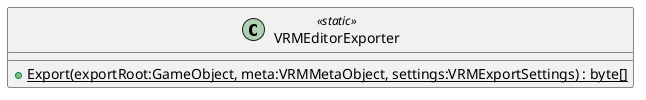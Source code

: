 @startuml
class VRMEditorExporter <<static>> {
    + {static} Export(exportRoot:GameObject, meta:VRMMetaObject, settings:VRMExportSettings) : byte[]
}
@enduml
